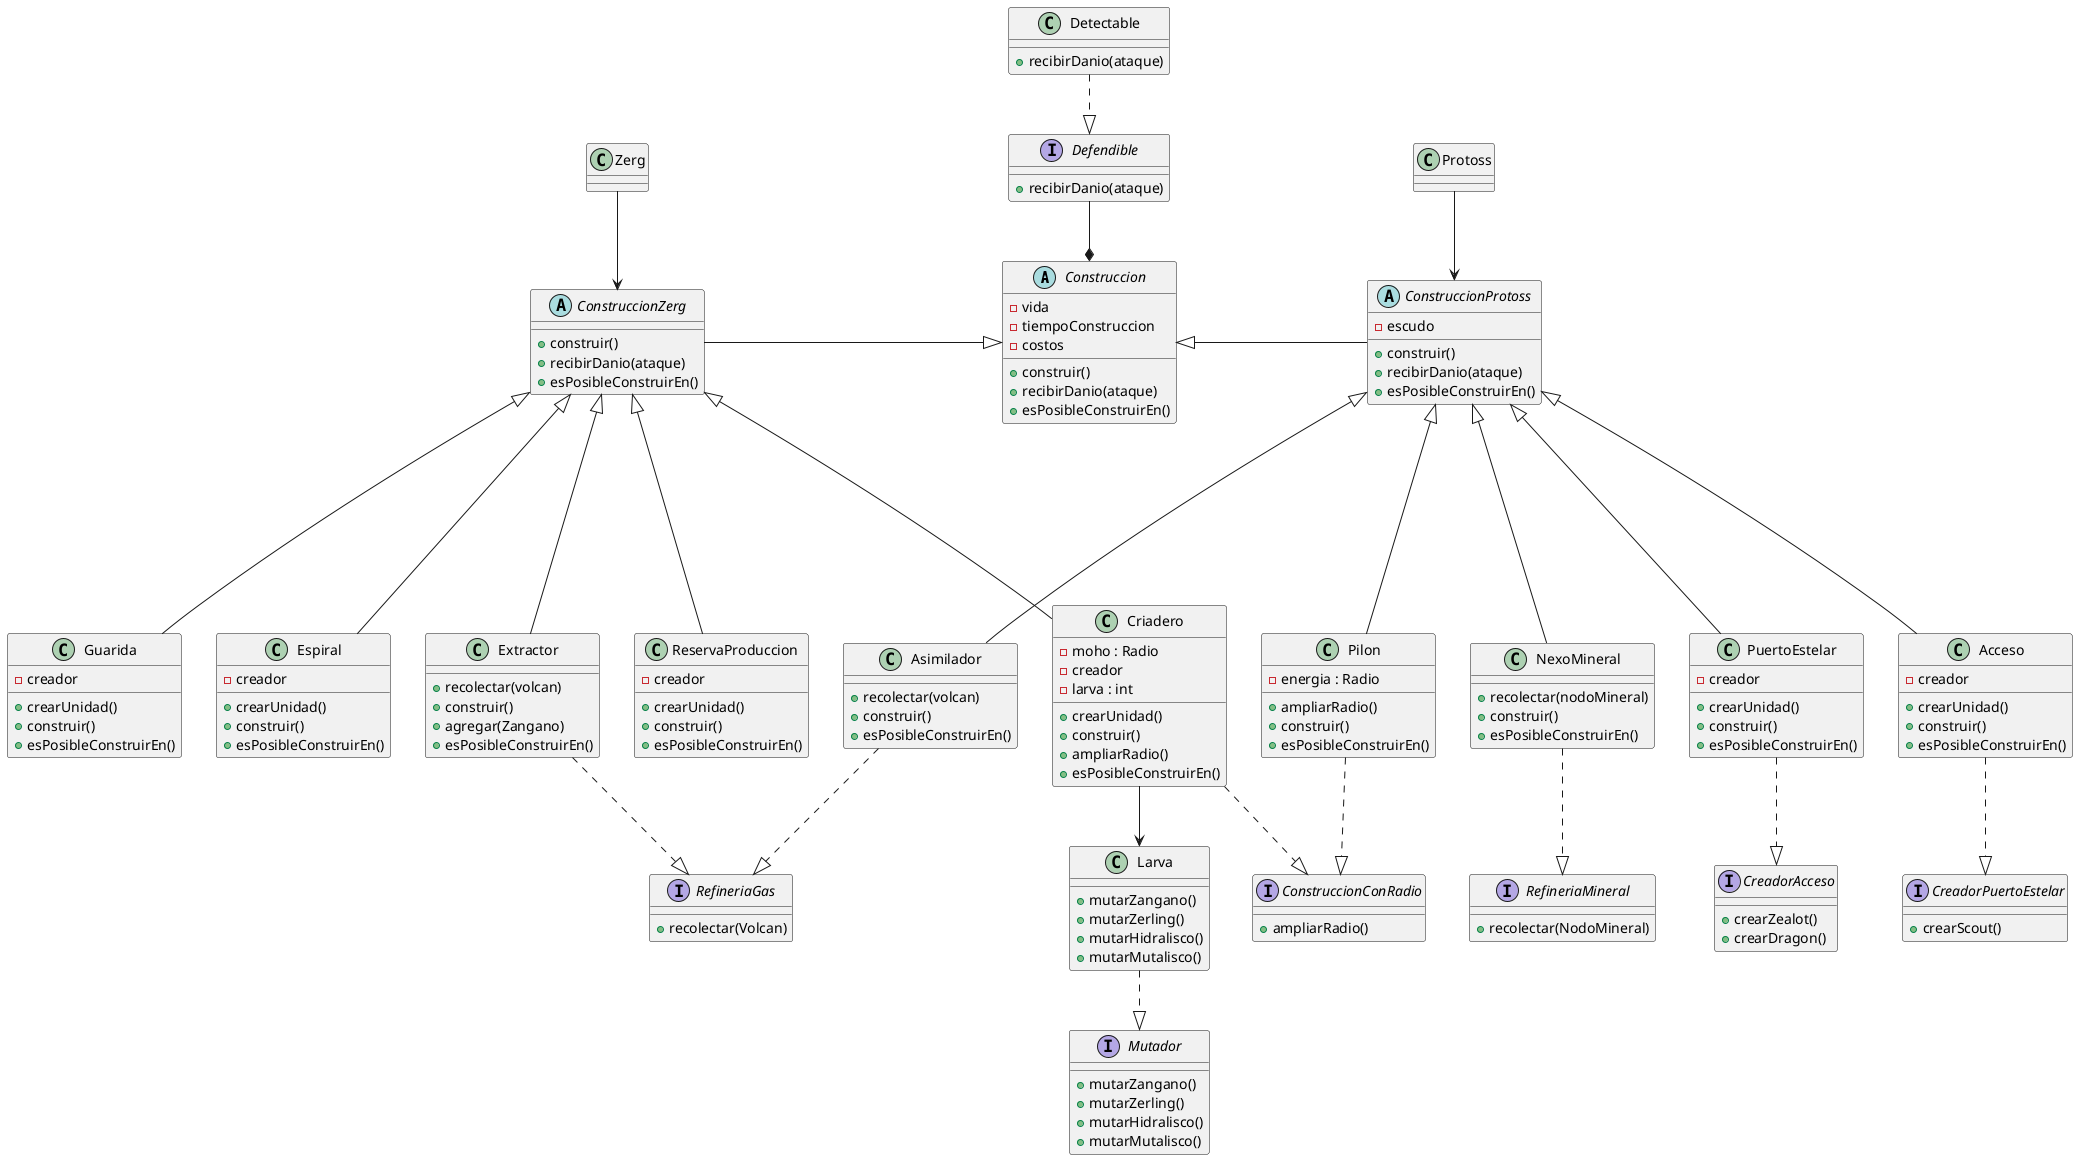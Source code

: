 @startuml
'https://plantuml.com/class-diagram

abstract class Construccion {
    - vida
    - tiempoConstruccion
    - costos
    + construir()
    + recibirDanio(ataque)
    + esPosibleConstruirEn()
}

interface Defendible {
    +recibirDanio(ataque)
}
class Detectable {
    +recibirDanio(ataque)
}


abstract class ConstruccionZerg {
    + construir()
    + recibirDanio(ataque)
    + esPosibleConstruirEn()
}

class Criadero {
    - moho : Radio
    - creador
    - larva : int
     +crearUnidad()
     +construir()
     +ampliarRadio()
     +esPosibleConstruirEn()
}

class ReservaProduccion {
    - creador
    +crearUnidad()
    +construir()
    +esPosibleConstruirEn()
}

class Extractor {
    +recolectar(volcan)
    +construir()
    +agregar(Zangano)
    +esPosibleConstruirEn()
}

class Guarida {
    - creador
    +crearUnidad()
    +construir()
    +esPosibleConstruirEn()

}

class Espiral {
    - creador
    +crearUnidad()
    +construir()
    +esPosibleConstruirEn()

}

abstract class ConstruccionProtoss {
    - escudo
    + construir()
    + recibirDanio(ataque)
    + esPosibleConstruirEn()
}

class Asimilador {
    +recolectar(volcan)
    +construir()
    +esPosibleConstruirEn()
}

class NexoMineral {
    +recolectar(nodoMineral)
    +construir()
    +esPosibleConstruirEn()
}

class Pilon {
    - energia : Radio
    +ampliarRadio()
    +construir()
    +esPosibleConstruirEn()
}

class PuertoEstelar {
    - creador
    +crearUnidad()
    +construir()
    +esPosibleConstruirEn()
}

class Acceso {
    - creador
     +crearUnidad()
     +construir()
     +esPosibleConstruirEn()
}

interface ConstruccionConRadio {
    +ampliarRadio()
}

interface RefineriaGas {
    +recolectar(Volcan)
}

interface RefineriaMineral {
    +recolectar(NodoMineral)
}

class Larva {
    +mutarZangano()
    +mutarZerling()
    +mutarHidralisco()
    +mutarMutalisco()
}

interface Mutador {
    +mutarZangano()
    +mutarZerling()
    +mutarHidralisco()
    +mutarMutalisco()
}

interface CreadorPuertoEstelar {
    +crearScout()
}

interface CreadorAcceso {
    +crearZealot()
    +crearDragon()
}

Detectable ..|> Defendible
Defendible --* Construccion

Zerg --> ConstruccionZerg
Protoss --> ConstruccionProtoss
ConstruccionZerg -|> Construccion
ConstruccionProtoss -left-|> Construccion

ConstruccionZerg <|---- Criadero
ConstruccionZerg <|---- ReservaProduccion
ConstruccionZerg <|---- Extractor
ConstruccionZerg <|---- Guarida
ConstruccionZerg <|---- Espiral

ConstruccionProtoss <|---- NexoMineral
ConstruccionProtoss <|---- Pilon
ConstruccionProtoss <|---- Asimilador
ConstruccionProtoss <|---- Acceso
ConstruccionProtoss <|---- PuertoEstelar

Criadero ..|> ConstruccionConRadio
Pilon ..|> ConstruccionConRadio

NexoMineral ..|> RefineriaMineral
Extractor ..|> RefineriaGas
Asimilador ..|> RefineriaGas

Criadero --> Larva
Larva ..|> Mutador

Acceso ..|> CreadorPuertoEstelar
PuertoEstelar ..|> CreadorAcceso

@enduml